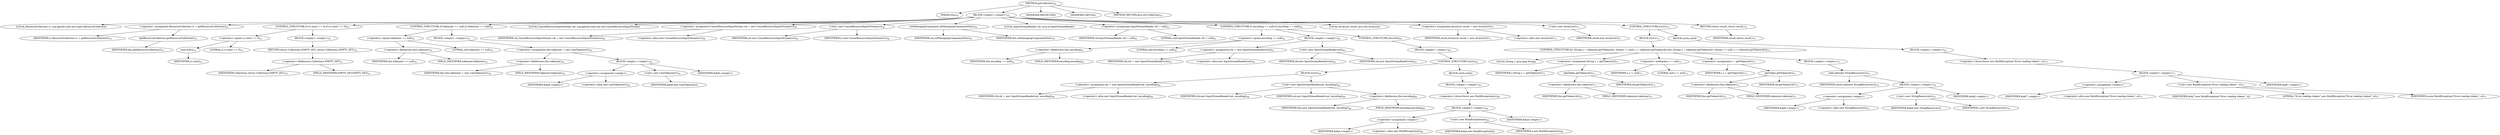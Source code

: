 digraph "getCollection" {  
"36" [label = <(METHOD,getCollection)<SUB>50</SUB>> ]
"4" [label = <(PARAM,this)<SUB>50</SUB>> ]
"37" [label = <(BLOCK,&lt;empty&gt;,&lt;empty&gt;)<SUB>50</SUB>> ]
"38" [label = <(LOCAL,ResourceCollection rc: org.apache.tools.ant.types.ResourceCollection)> ]
"39" [label = <(&lt;operator&gt;.assignment,ResourceCollection rc = getResourceCollection())<SUB>51</SUB>> ]
"40" [label = <(IDENTIFIER,rc,ResourceCollection rc = getResourceCollection())<SUB>51</SUB>> ]
"41" [label = <(getResourceCollection,getResourceCollection())<SUB>51</SUB>> ]
"3" [label = <(IDENTIFIER,this,getResourceCollection())<SUB>51</SUB>> ]
"42" [label = <(CONTROL_STRUCTURE,if (rc.size() == 0),if (rc.size() == 0))<SUB>52</SUB>> ]
"43" [label = <(&lt;operator&gt;.equals,rc.size() == 0)<SUB>52</SUB>> ]
"44" [label = <(size,size())<SUB>52</SUB>> ]
"45" [label = <(IDENTIFIER,rc,size())<SUB>52</SUB>> ]
"46" [label = <(LITERAL,0,rc.size() == 0)<SUB>52</SUB>> ]
"47" [label = <(BLOCK,&lt;empty&gt;,&lt;empty&gt;)<SUB>52</SUB>> ]
"48" [label = <(RETURN,return Collections.EMPTY_SET;,return Collections.EMPTY_SET;)<SUB>53</SUB>> ]
"49" [label = <(&lt;operator&gt;.fieldAccess,Collections.EMPTY_SET)<SUB>53</SUB>> ]
"50" [label = <(IDENTIFIER,Collections,return Collections.EMPTY_SET;)<SUB>53</SUB>> ]
"51" [label = <(FIELD_IDENTIFIER,EMPTY_SET,EMPTY_SET)<SUB>53</SUB>> ]
"52" [label = <(CONTROL_STRUCTURE,if (tokenizer == null),if (tokenizer == null))<SUB>55</SUB>> ]
"53" [label = <(&lt;operator&gt;.equals,tokenizer == null)<SUB>55</SUB>> ]
"54" [label = <(&lt;operator&gt;.fieldAccess,this.tokenizer)<SUB>55</SUB>> ]
"55" [label = <(IDENTIFIER,this,tokenizer == null)<SUB>55</SUB>> ]
"56" [label = <(FIELD_IDENTIFIER,tokenizer,tokenizer)<SUB>55</SUB>> ]
"57" [label = <(LITERAL,null,tokenizer == null)<SUB>55</SUB>> ]
"58" [label = <(BLOCK,&lt;empty&gt;,&lt;empty&gt;)<SUB>55</SUB>> ]
"59" [label = <(&lt;operator&gt;.assignment,this.tokenizer = new LineTokenizer())<SUB>56</SUB>> ]
"60" [label = <(&lt;operator&gt;.fieldAccess,this.tokenizer)<SUB>56</SUB>> ]
"61" [label = <(IDENTIFIER,this,this.tokenizer = new LineTokenizer())<SUB>56</SUB>> ]
"62" [label = <(FIELD_IDENTIFIER,tokenizer,tokenizer)<SUB>56</SUB>> ]
"63" [label = <(BLOCK,&lt;empty&gt;,&lt;empty&gt;)<SUB>56</SUB>> ]
"64" [label = <(&lt;operator&gt;.assignment,&lt;empty&gt;)> ]
"65" [label = <(IDENTIFIER,$obj0,&lt;empty&gt;)> ]
"66" [label = <(&lt;operator&gt;.alloc,new LineTokenizer())<SUB>56</SUB>> ]
"67" [label = <(&lt;init&gt;,new LineTokenizer())<SUB>56</SUB>> ]
"68" [label = <(IDENTIFIER,$obj0,new LineTokenizer())> ]
"69" [label = <(IDENTIFIER,$obj0,&lt;empty&gt;)> ]
"6" [label = <(LOCAL,ConcatResourceInputStream cat: org.apache.tools.ant.util.ConcatResourceInputStream)> ]
"70" [label = <(&lt;operator&gt;.assignment,ConcatResourceInputStream cat = new ConcatResourceInputStream(rc))<SUB>58</SUB>> ]
"71" [label = <(IDENTIFIER,cat,ConcatResourceInputStream cat = new ConcatResourceInputStream(rc))<SUB>58</SUB>> ]
"72" [label = <(&lt;operator&gt;.alloc,new ConcatResourceInputStream(rc))<SUB>58</SUB>> ]
"73" [label = <(&lt;init&gt;,new ConcatResourceInputStream(rc))<SUB>58</SUB>> ]
"5" [label = <(IDENTIFIER,cat,new ConcatResourceInputStream(rc))<SUB>58</SUB>> ]
"74" [label = <(IDENTIFIER,rc,new ConcatResourceInputStream(rc))<SUB>58</SUB>> ]
"75" [label = <(setManagingComponent,setManagingComponent(this))<SUB>59</SUB>> ]
"76" [label = <(IDENTIFIER,cat,setManagingComponent(this))<SUB>59</SUB>> ]
"7" [label = <(IDENTIFIER,this,setManagingComponent(this))<SUB>59</SUB>> ]
"9" [label = <(LOCAL,InputStreamReader rdr: java.io.InputStreamReader)> ]
"77" [label = <(&lt;operator&gt;.assignment,InputStreamReader rdr = null)<SUB>61</SUB>> ]
"78" [label = <(IDENTIFIER,rdr,InputStreamReader rdr = null)<SUB>61</SUB>> ]
"79" [label = <(LITERAL,null,InputStreamReader rdr = null)<SUB>61</SUB>> ]
"80" [label = <(CONTROL_STRUCTURE,if (encoding == null),if (encoding == null))<SUB>62</SUB>> ]
"81" [label = <(&lt;operator&gt;.equals,encoding == null)<SUB>62</SUB>> ]
"82" [label = <(&lt;operator&gt;.fieldAccess,this.encoding)<SUB>62</SUB>> ]
"83" [label = <(IDENTIFIER,this,encoding == null)<SUB>62</SUB>> ]
"84" [label = <(FIELD_IDENTIFIER,encoding,encoding)<SUB>62</SUB>> ]
"85" [label = <(LITERAL,null,encoding == null)<SUB>62</SUB>> ]
"86" [label = <(BLOCK,&lt;empty&gt;,&lt;empty&gt;)<SUB>62</SUB>> ]
"87" [label = <(&lt;operator&gt;.assignment,rdr = new InputStreamReader(cat))<SUB>63</SUB>> ]
"88" [label = <(IDENTIFIER,rdr,rdr = new InputStreamReader(cat))<SUB>63</SUB>> ]
"89" [label = <(&lt;operator&gt;.alloc,new InputStreamReader(cat))<SUB>63</SUB>> ]
"90" [label = <(&lt;init&gt;,new InputStreamReader(cat))<SUB>63</SUB>> ]
"8" [label = <(IDENTIFIER,rdr,new InputStreamReader(cat))<SUB>63</SUB>> ]
"91" [label = <(IDENTIFIER,cat,new InputStreamReader(cat))<SUB>63</SUB>> ]
"92" [label = <(CONTROL_STRUCTURE,else,else)<SUB>64</SUB>> ]
"93" [label = <(BLOCK,&lt;empty&gt;,&lt;empty&gt;)<SUB>64</SUB>> ]
"94" [label = <(CONTROL_STRUCTURE,try,try)<SUB>65</SUB>> ]
"95" [label = <(BLOCK,try,try)<SUB>65</SUB>> ]
"96" [label = <(&lt;operator&gt;.assignment,rdr = new InputStreamReader(cat, encoding))<SUB>66</SUB>> ]
"97" [label = <(IDENTIFIER,rdr,rdr = new InputStreamReader(cat, encoding))<SUB>66</SUB>> ]
"98" [label = <(&lt;operator&gt;.alloc,new InputStreamReader(cat, encoding))<SUB>66</SUB>> ]
"99" [label = <(&lt;init&gt;,new InputStreamReader(cat, encoding))<SUB>66</SUB>> ]
"10" [label = <(IDENTIFIER,rdr,new InputStreamReader(cat, encoding))<SUB>66</SUB>> ]
"100" [label = <(IDENTIFIER,cat,new InputStreamReader(cat, encoding))<SUB>66</SUB>> ]
"101" [label = <(&lt;operator&gt;.fieldAccess,this.encoding)<SUB>66</SUB>> ]
"102" [label = <(IDENTIFIER,this,new InputStreamReader(cat, encoding))<SUB>66</SUB>> ]
"103" [label = <(FIELD_IDENTIFIER,encoding,encoding)<SUB>66</SUB>> ]
"104" [label = <(BLOCK,catch,catch)> ]
"105" [label = <(BLOCK,&lt;empty&gt;,&lt;empty&gt;)<SUB>67</SUB>> ]
"106" [label = <(&lt;operator&gt;.throw,throw new BuildException(e);)<SUB>68</SUB>> ]
"107" [label = <(BLOCK,&lt;empty&gt;,&lt;empty&gt;)<SUB>68</SUB>> ]
"108" [label = <(&lt;operator&gt;.assignment,&lt;empty&gt;)> ]
"109" [label = <(IDENTIFIER,$obj4,&lt;empty&gt;)> ]
"110" [label = <(&lt;operator&gt;.alloc,new BuildException(e))<SUB>68</SUB>> ]
"111" [label = <(&lt;init&gt;,new BuildException(e))<SUB>68</SUB>> ]
"112" [label = <(IDENTIFIER,$obj4,new BuildException(e))> ]
"113" [label = <(IDENTIFIER,e,new BuildException(e))<SUB>68</SUB>> ]
"114" [label = <(IDENTIFIER,$obj4,&lt;empty&gt;)> ]
"12" [label = <(LOCAL,ArrayList result: java.util.ArrayList)> ]
"115" [label = <(&lt;operator&gt;.assignment,ArrayList result = new ArrayList())<SUB>71</SUB>> ]
"116" [label = <(IDENTIFIER,result,ArrayList result = new ArrayList())<SUB>71</SUB>> ]
"117" [label = <(&lt;operator&gt;.alloc,new ArrayList())<SUB>71</SUB>> ]
"118" [label = <(&lt;init&gt;,new ArrayList())<SUB>71</SUB>> ]
"11" [label = <(IDENTIFIER,result,new ArrayList())<SUB>71</SUB>> ]
"119" [label = <(CONTROL_STRUCTURE,try,try)<SUB>72</SUB>> ]
"120" [label = <(BLOCK,try,try)<SUB>72</SUB>> ]
"121" [label = <(CONTROL_STRUCTURE,for (String s = tokenizer.getToken(rdr); Some(s != null); s = tokenizer.getToken(rdr)),for (String s = tokenizer.getToken(rdr); Some(s != null); s = tokenizer.getToken(rdr)))<SUB>73</SUB>> ]
"122" [label = <(LOCAL,String s: java.lang.String)> ]
"123" [label = <(&lt;operator&gt;.assignment,String s = getToken(rdr))<SUB>73</SUB>> ]
"124" [label = <(IDENTIFIER,s,String s = getToken(rdr))<SUB>73</SUB>> ]
"125" [label = <(getToken,getToken(rdr))<SUB>73</SUB>> ]
"126" [label = <(&lt;operator&gt;.fieldAccess,this.tokenizer)<SUB>73</SUB>> ]
"127" [label = <(IDENTIFIER,this,getToken(rdr))<SUB>73</SUB>> ]
"128" [label = <(FIELD_IDENTIFIER,tokenizer,tokenizer)<SUB>73</SUB>> ]
"129" [label = <(IDENTIFIER,rdr,getToken(rdr))<SUB>73</SUB>> ]
"130" [label = <(&lt;operator&gt;.notEquals,s != null)<SUB>73</SUB>> ]
"131" [label = <(IDENTIFIER,s,s != null)<SUB>73</SUB>> ]
"132" [label = <(LITERAL,null,s != null)<SUB>73</SUB>> ]
"133" [label = <(&lt;operator&gt;.assignment,s = getToken(rdr))<SUB>73</SUB>> ]
"134" [label = <(IDENTIFIER,s,s = getToken(rdr))<SUB>73</SUB>> ]
"135" [label = <(getToken,getToken(rdr))<SUB>73</SUB>> ]
"136" [label = <(&lt;operator&gt;.fieldAccess,this.tokenizer)<SUB>73</SUB>> ]
"137" [label = <(IDENTIFIER,this,getToken(rdr))<SUB>73</SUB>> ]
"138" [label = <(FIELD_IDENTIFIER,tokenizer,tokenizer)<SUB>73</SUB>> ]
"139" [label = <(IDENTIFIER,rdr,getToken(rdr))<SUB>73</SUB>> ]
"140" [label = <(BLOCK,&lt;empty&gt;,&lt;empty&gt;)<SUB>73</SUB>> ]
"141" [label = <(add,add(new StringResource(s)))<SUB>74</SUB>> ]
"142" [label = <(IDENTIFIER,result,add(new StringResource(s)))<SUB>74</SUB>> ]
"143" [label = <(BLOCK,&lt;empty&gt;,&lt;empty&gt;)<SUB>74</SUB>> ]
"144" [label = <(&lt;operator&gt;.assignment,&lt;empty&gt;)> ]
"145" [label = <(IDENTIFIER,$obj6,&lt;empty&gt;)> ]
"146" [label = <(&lt;operator&gt;.alloc,new StringResource(s))<SUB>74</SUB>> ]
"147" [label = <(&lt;init&gt;,new StringResource(s))<SUB>74</SUB>> ]
"148" [label = <(IDENTIFIER,$obj6,new StringResource(s))> ]
"149" [label = <(IDENTIFIER,s,new StringResource(s))<SUB>74</SUB>> ]
"150" [label = <(IDENTIFIER,$obj6,&lt;empty&gt;)> ]
"151" [label = <(BLOCK,catch,catch)> ]
"152" [label = <(BLOCK,&lt;empty&gt;,&lt;empty&gt;)<SUB>76</SUB>> ]
"153" [label = <(&lt;operator&gt;.throw,throw new BuildException(&quot;Error reading tokens&quot;, e);)<SUB>77</SUB>> ]
"154" [label = <(BLOCK,&lt;empty&gt;,&lt;empty&gt;)<SUB>77</SUB>> ]
"155" [label = <(&lt;operator&gt;.assignment,&lt;empty&gt;)> ]
"156" [label = <(IDENTIFIER,$obj7,&lt;empty&gt;)> ]
"157" [label = <(&lt;operator&gt;.alloc,new BuildException(&quot;Error reading tokens&quot;, e))<SUB>77</SUB>> ]
"158" [label = <(&lt;init&gt;,new BuildException(&quot;Error reading tokens&quot;, e))<SUB>77</SUB>> ]
"159" [label = <(IDENTIFIER,$obj7,new BuildException(&quot;Error reading tokens&quot;, e))> ]
"160" [label = <(LITERAL,&quot;Error reading tokens&quot;,new BuildException(&quot;Error reading tokens&quot;, e))<SUB>77</SUB>> ]
"161" [label = <(IDENTIFIER,e,new BuildException(&quot;Error reading tokens&quot;, e))<SUB>77</SUB>> ]
"162" [label = <(IDENTIFIER,$obj7,&lt;empty&gt;)> ]
"163" [label = <(RETURN,return result;,return result;)<SUB>79</SUB>> ]
"164" [label = <(IDENTIFIER,result,return result;)<SUB>79</SUB>> ]
"165" [label = <(MODIFIER,PROTECTED)> ]
"166" [label = <(MODIFIER,VIRTUAL)> ]
"167" [label = <(METHOD_RETURN,java.util.Collection)<SUB>50</SUB>> ]
  "36" -> "4" 
  "36" -> "37" 
  "36" -> "165" 
  "36" -> "166" 
  "36" -> "167" 
  "37" -> "38" 
  "37" -> "39" 
  "37" -> "42" 
  "37" -> "52" 
  "37" -> "6" 
  "37" -> "70" 
  "37" -> "73" 
  "37" -> "75" 
  "37" -> "9" 
  "37" -> "77" 
  "37" -> "80" 
  "37" -> "12" 
  "37" -> "115" 
  "37" -> "118" 
  "37" -> "119" 
  "37" -> "163" 
  "39" -> "40" 
  "39" -> "41" 
  "41" -> "3" 
  "42" -> "43" 
  "42" -> "47" 
  "43" -> "44" 
  "43" -> "46" 
  "44" -> "45" 
  "47" -> "48" 
  "48" -> "49" 
  "49" -> "50" 
  "49" -> "51" 
  "52" -> "53" 
  "52" -> "58" 
  "53" -> "54" 
  "53" -> "57" 
  "54" -> "55" 
  "54" -> "56" 
  "58" -> "59" 
  "59" -> "60" 
  "59" -> "63" 
  "60" -> "61" 
  "60" -> "62" 
  "63" -> "64" 
  "63" -> "67" 
  "63" -> "69" 
  "64" -> "65" 
  "64" -> "66" 
  "67" -> "68" 
  "70" -> "71" 
  "70" -> "72" 
  "73" -> "5" 
  "73" -> "74" 
  "75" -> "76" 
  "75" -> "7" 
  "77" -> "78" 
  "77" -> "79" 
  "80" -> "81" 
  "80" -> "86" 
  "80" -> "92" 
  "81" -> "82" 
  "81" -> "85" 
  "82" -> "83" 
  "82" -> "84" 
  "86" -> "87" 
  "86" -> "90" 
  "87" -> "88" 
  "87" -> "89" 
  "90" -> "8" 
  "90" -> "91" 
  "92" -> "93" 
  "93" -> "94" 
  "94" -> "95" 
  "94" -> "104" 
  "95" -> "96" 
  "95" -> "99" 
  "96" -> "97" 
  "96" -> "98" 
  "99" -> "10" 
  "99" -> "100" 
  "99" -> "101" 
  "101" -> "102" 
  "101" -> "103" 
  "104" -> "105" 
  "105" -> "106" 
  "106" -> "107" 
  "107" -> "108" 
  "107" -> "111" 
  "107" -> "114" 
  "108" -> "109" 
  "108" -> "110" 
  "111" -> "112" 
  "111" -> "113" 
  "115" -> "116" 
  "115" -> "117" 
  "118" -> "11" 
  "119" -> "120" 
  "119" -> "151" 
  "120" -> "121" 
  "121" -> "122" 
  "121" -> "123" 
  "121" -> "130" 
  "121" -> "133" 
  "121" -> "140" 
  "123" -> "124" 
  "123" -> "125" 
  "125" -> "126" 
  "125" -> "129" 
  "126" -> "127" 
  "126" -> "128" 
  "130" -> "131" 
  "130" -> "132" 
  "133" -> "134" 
  "133" -> "135" 
  "135" -> "136" 
  "135" -> "139" 
  "136" -> "137" 
  "136" -> "138" 
  "140" -> "141" 
  "141" -> "142" 
  "141" -> "143" 
  "143" -> "144" 
  "143" -> "147" 
  "143" -> "150" 
  "144" -> "145" 
  "144" -> "146" 
  "147" -> "148" 
  "147" -> "149" 
  "151" -> "152" 
  "152" -> "153" 
  "153" -> "154" 
  "154" -> "155" 
  "154" -> "158" 
  "154" -> "162" 
  "155" -> "156" 
  "155" -> "157" 
  "158" -> "159" 
  "158" -> "160" 
  "158" -> "161" 
  "163" -> "164" 
}
